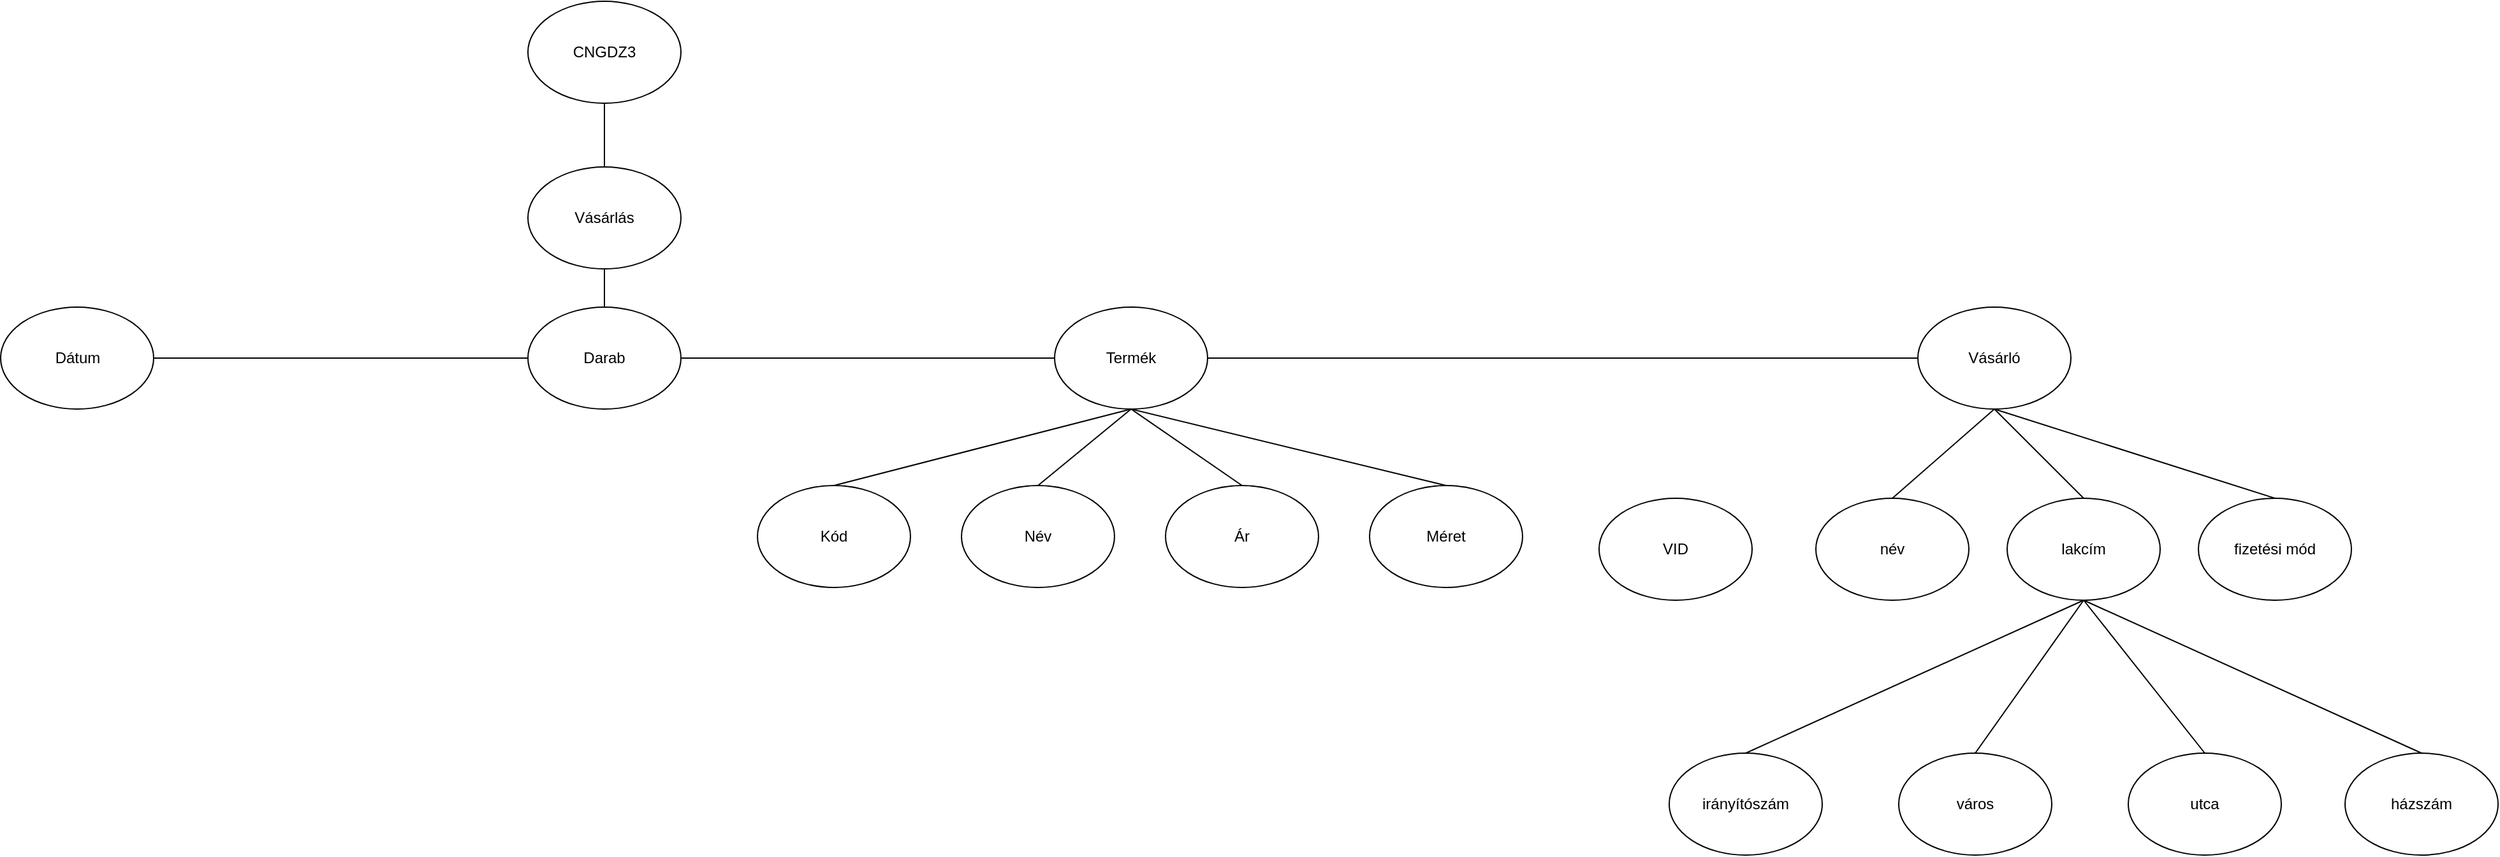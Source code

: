<mxfile version="24.8.2">
  <diagram name="1 oldal" id="h9CedGA-FpU8a1a8djV_">
    <mxGraphModel dx="2993" dy="815" grid="1" gridSize="10" guides="1" tooltips="1" connect="1" arrows="1" fold="1" page="1" pageScale="1" pageWidth="827" pageHeight="1169" math="0" shadow="0">
      <root>
        <mxCell id="0" />
        <mxCell id="1" parent="0" />
        <mxCell id="hNtEoJGGmbfkUc4GWyFj-20" style="rounded=0;orthogonalLoop=1;jettySize=auto;html=1;exitX=0.5;exitY=1;exitDx=0;exitDy=0;entryX=0.5;entryY=0;entryDx=0;entryDy=0;endArrow=none;endFill=0;" edge="1" parent="1" source="hNtEoJGGmbfkUc4GWyFj-1" target="hNtEoJGGmbfkUc4GWyFj-2">
          <mxGeometry relative="1" as="geometry" />
        </mxCell>
        <mxCell id="hNtEoJGGmbfkUc4GWyFj-1" value="CNGDZ3" style="ellipse;whiteSpace=wrap;html=1;" vertex="1" parent="1">
          <mxGeometry y="10" width="120" height="80" as="geometry" />
        </mxCell>
        <mxCell id="hNtEoJGGmbfkUc4GWyFj-21" style="rounded=0;orthogonalLoop=1;jettySize=auto;html=1;exitX=0.5;exitY=1;exitDx=0;exitDy=0;entryX=0.5;entryY=0;entryDx=0;entryDy=0;endArrow=none;endFill=0;" edge="1" parent="1" source="hNtEoJGGmbfkUc4GWyFj-2" target="hNtEoJGGmbfkUc4GWyFj-4">
          <mxGeometry relative="1" as="geometry" />
        </mxCell>
        <mxCell id="hNtEoJGGmbfkUc4GWyFj-2" value="Vásárlás" style="ellipse;whiteSpace=wrap;html=1;" vertex="1" parent="1">
          <mxGeometry y="140" width="120" height="80" as="geometry" />
        </mxCell>
        <mxCell id="hNtEoJGGmbfkUc4GWyFj-29" style="rounded=0;orthogonalLoop=1;jettySize=auto;html=1;exitX=0.5;exitY=1;exitDx=0;exitDy=0;entryX=0.5;entryY=0;entryDx=0;entryDy=0;endArrow=none;endFill=0;" edge="1" parent="1" source="hNtEoJGGmbfkUc4GWyFj-3" target="hNtEoJGGmbfkUc4GWyFj-7">
          <mxGeometry relative="1" as="geometry" />
        </mxCell>
        <mxCell id="hNtEoJGGmbfkUc4GWyFj-30" style="rounded=0;orthogonalLoop=1;jettySize=auto;html=1;exitX=0.5;exitY=1;exitDx=0;exitDy=0;entryX=0.5;entryY=0;entryDx=0;entryDy=0;endArrow=none;endFill=0;" edge="1" parent="1" source="hNtEoJGGmbfkUc4GWyFj-3" target="hNtEoJGGmbfkUc4GWyFj-8">
          <mxGeometry relative="1" as="geometry" />
        </mxCell>
        <mxCell id="hNtEoJGGmbfkUc4GWyFj-31" style="rounded=0;orthogonalLoop=1;jettySize=auto;html=1;exitX=0.5;exitY=1;exitDx=0;exitDy=0;entryX=0.5;entryY=0;entryDx=0;entryDy=0;endArrow=none;endFill=0;" edge="1" parent="1" source="hNtEoJGGmbfkUc4GWyFj-3" target="hNtEoJGGmbfkUc4GWyFj-6">
          <mxGeometry relative="1" as="geometry" />
        </mxCell>
        <mxCell id="hNtEoJGGmbfkUc4GWyFj-32" style="rounded=0;orthogonalLoop=1;jettySize=auto;html=1;exitX=0.5;exitY=1;exitDx=0;exitDy=0;entryX=0.5;entryY=0;entryDx=0;entryDy=0;endArrow=none;endFill=0;" edge="1" parent="1" source="hNtEoJGGmbfkUc4GWyFj-3" target="hNtEoJGGmbfkUc4GWyFj-9">
          <mxGeometry relative="1" as="geometry" />
        </mxCell>
        <mxCell id="hNtEoJGGmbfkUc4GWyFj-34" style="rounded=0;orthogonalLoop=1;jettySize=auto;html=1;exitX=1;exitY=0.5;exitDx=0;exitDy=0;entryX=0;entryY=0.5;entryDx=0;entryDy=0;endArrow=none;endFill=0;" edge="1" parent="1" source="hNtEoJGGmbfkUc4GWyFj-3" target="hNtEoJGGmbfkUc4GWyFj-10">
          <mxGeometry relative="1" as="geometry" />
        </mxCell>
        <mxCell id="hNtEoJGGmbfkUc4GWyFj-3" value="Termék" style="ellipse;whiteSpace=wrap;html=1;" vertex="1" parent="1">
          <mxGeometry x="413" y="250" width="120" height="80" as="geometry" />
        </mxCell>
        <mxCell id="hNtEoJGGmbfkUc4GWyFj-24" style="rounded=0;orthogonalLoop=1;jettySize=auto;html=1;exitX=1;exitY=0.5;exitDx=0;exitDy=0;entryX=0;entryY=0.5;entryDx=0;entryDy=0;endArrow=none;endFill=0;" edge="1" parent="1" source="hNtEoJGGmbfkUc4GWyFj-4" target="hNtEoJGGmbfkUc4GWyFj-3">
          <mxGeometry relative="1" as="geometry" />
        </mxCell>
        <mxCell id="hNtEoJGGmbfkUc4GWyFj-27" style="rounded=0;orthogonalLoop=1;jettySize=auto;html=1;exitX=0;exitY=0.5;exitDx=0;exitDy=0;entryX=1;entryY=0.5;entryDx=0;entryDy=0;endArrow=none;endFill=0;" edge="1" parent="1" source="hNtEoJGGmbfkUc4GWyFj-4" target="hNtEoJGGmbfkUc4GWyFj-5">
          <mxGeometry relative="1" as="geometry" />
        </mxCell>
        <mxCell id="hNtEoJGGmbfkUc4GWyFj-4" value="Darab" style="ellipse;whiteSpace=wrap;html=1;" vertex="1" parent="1">
          <mxGeometry y="250" width="120" height="80" as="geometry" />
        </mxCell>
        <mxCell id="hNtEoJGGmbfkUc4GWyFj-5" value="Dátum" style="ellipse;whiteSpace=wrap;html=1;" vertex="1" parent="1">
          <mxGeometry x="-413.5" y="250" width="120" height="80" as="geometry" />
        </mxCell>
        <mxCell id="hNtEoJGGmbfkUc4GWyFj-6" value="Kód" style="ellipse;whiteSpace=wrap;html=1;" vertex="1" parent="1">
          <mxGeometry x="180" y="390" width="120" height="80" as="geometry" />
        </mxCell>
        <mxCell id="hNtEoJGGmbfkUc4GWyFj-7" value="Név" style="ellipse;whiteSpace=wrap;html=1;" vertex="1" parent="1">
          <mxGeometry x="340" y="390" width="120" height="80" as="geometry" />
        </mxCell>
        <mxCell id="hNtEoJGGmbfkUc4GWyFj-8" value="Ár" style="ellipse;whiteSpace=wrap;html=1;" vertex="1" parent="1">
          <mxGeometry x="500" y="390" width="120" height="80" as="geometry" />
        </mxCell>
        <mxCell id="hNtEoJGGmbfkUc4GWyFj-9" value="Méret" style="ellipse;whiteSpace=wrap;html=1;" vertex="1" parent="1">
          <mxGeometry x="660" y="390" width="120" height="80" as="geometry" />
        </mxCell>
        <mxCell id="hNtEoJGGmbfkUc4GWyFj-35" style="rounded=0;orthogonalLoop=1;jettySize=auto;html=1;exitX=0.5;exitY=1;exitDx=0;exitDy=0;entryX=0.5;entryY=0;entryDx=0;entryDy=0;endArrow=none;endFill=0;" edge="1" parent="1" source="hNtEoJGGmbfkUc4GWyFj-10" target="hNtEoJGGmbfkUc4GWyFj-12">
          <mxGeometry relative="1" as="geometry" />
        </mxCell>
        <mxCell id="hNtEoJGGmbfkUc4GWyFj-36" style="rounded=0;orthogonalLoop=1;jettySize=auto;html=1;exitX=0.5;exitY=1;exitDx=0;exitDy=0;entryX=0.5;entryY=0;entryDx=0;entryDy=0;endArrow=none;endFill=0;" edge="1" parent="1" source="hNtEoJGGmbfkUc4GWyFj-10" target="hNtEoJGGmbfkUc4GWyFj-13">
          <mxGeometry relative="1" as="geometry" />
        </mxCell>
        <mxCell id="hNtEoJGGmbfkUc4GWyFj-37" style="rounded=0;orthogonalLoop=1;jettySize=auto;html=1;exitX=0.5;exitY=1;exitDx=0;exitDy=0;entryX=0.5;entryY=0;entryDx=0;entryDy=0;endArrow=none;endFill=0;" edge="1" parent="1" source="hNtEoJGGmbfkUc4GWyFj-10" target="hNtEoJGGmbfkUc4GWyFj-14">
          <mxGeometry relative="1" as="geometry" />
        </mxCell>
        <mxCell id="hNtEoJGGmbfkUc4GWyFj-10" value="Vásárló" style="ellipse;whiteSpace=wrap;html=1;" vertex="1" parent="1">
          <mxGeometry x="1090" y="250" width="120" height="80" as="geometry" />
        </mxCell>
        <mxCell id="hNtEoJGGmbfkUc4GWyFj-11" value="VID" style="ellipse;whiteSpace=wrap;html=1;" vertex="1" parent="1">
          <mxGeometry x="840" y="400" width="120" height="80" as="geometry" />
        </mxCell>
        <mxCell id="hNtEoJGGmbfkUc4GWyFj-12" value="név" style="ellipse;whiteSpace=wrap;html=1;" vertex="1" parent="1">
          <mxGeometry x="1010" y="400" width="120" height="80" as="geometry" />
        </mxCell>
        <mxCell id="hNtEoJGGmbfkUc4GWyFj-38" style="rounded=0;orthogonalLoop=1;jettySize=auto;html=1;exitX=0.5;exitY=1;exitDx=0;exitDy=0;entryX=0.5;entryY=0;entryDx=0;entryDy=0;endArrow=none;endFill=0;" edge="1" parent="1" source="hNtEoJGGmbfkUc4GWyFj-13" target="hNtEoJGGmbfkUc4GWyFj-15">
          <mxGeometry relative="1" as="geometry" />
        </mxCell>
        <mxCell id="hNtEoJGGmbfkUc4GWyFj-39" style="rounded=0;orthogonalLoop=1;jettySize=auto;html=1;exitX=0.5;exitY=1;exitDx=0;exitDy=0;entryX=0.5;entryY=0;entryDx=0;entryDy=0;endArrow=none;endFill=0;" edge="1" parent="1" source="hNtEoJGGmbfkUc4GWyFj-13" target="hNtEoJGGmbfkUc4GWyFj-16">
          <mxGeometry relative="1" as="geometry" />
        </mxCell>
        <mxCell id="hNtEoJGGmbfkUc4GWyFj-40" style="rounded=0;orthogonalLoop=1;jettySize=auto;html=1;exitX=0.5;exitY=1;exitDx=0;exitDy=0;entryX=0.5;entryY=0;entryDx=0;entryDy=0;endArrow=none;endFill=0;" edge="1" parent="1" source="hNtEoJGGmbfkUc4GWyFj-13" target="hNtEoJGGmbfkUc4GWyFj-17">
          <mxGeometry relative="1" as="geometry" />
        </mxCell>
        <mxCell id="hNtEoJGGmbfkUc4GWyFj-41" style="rounded=0;orthogonalLoop=1;jettySize=auto;html=1;exitX=0.5;exitY=1;exitDx=0;exitDy=0;entryX=0.5;entryY=0;entryDx=0;entryDy=0;endArrow=none;endFill=0;" edge="1" parent="1" source="hNtEoJGGmbfkUc4GWyFj-13" target="hNtEoJGGmbfkUc4GWyFj-18">
          <mxGeometry relative="1" as="geometry" />
        </mxCell>
        <mxCell id="hNtEoJGGmbfkUc4GWyFj-13" value="lakcím" style="ellipse;whiteSpace=wrap;html=1;" vertex="1" parent="1">
          <mxGeometry x="1160" y="400" width="120" height="80" as="geometry" />
        </mxCell>
        <mxCell id="hNtEoJGGmbfkUc4GWyFj-14" value="fizetési mód" style="ellipse;whiteSpace=wrap;html=1;" vertex="1" parent="1">
          <mxGeometry x="1310" y="400" width="120" height="80" as="geometry" />
        </mxCell>
        <mxCell id="hNtEoJGGmbfkUc4GWyFj-15" value="irányítószám" style="ellipse;whiteSpace=wrap;html=1;" vertex="1" parent="1">
          <mxGeometry x="895" y="600" width="120" height="80" as="geometry" />
        </mxCell>
        <mxCell id="hNtEoJGGmbfkUc4GWyFj-16" value="város" style="ellipse;whiteSpace=wrap;html=1;" vertex="1" parent="1">
          <mxGeometry x="1075" y="600" width="120" height="80" as="geometry" />
        </mxCell>
        <mxCell id="hNtEoJGGmbfkUc4GWyFj-17" value="utca" style="ellipse;whiteSpace=wrap;html=1;" vertex="1" parent="1">
          <mxGeometry x="1255" y="600" width="120" height="80" as="geometry" />
        </mxCell>
        <mxCell id="hNtEoJGGmbfkUc4GWyFj-18" value="házszám" style="ellipse;whiteSpace=wrap;html=1;" vertex="1" parent="1">
          <mxGeometry x="1425" y="600" width="120" height="80" as="geometry" />
        </mxCell>
      </root>
    </mxGraphModel>
  </diagram>
</mxfile>
